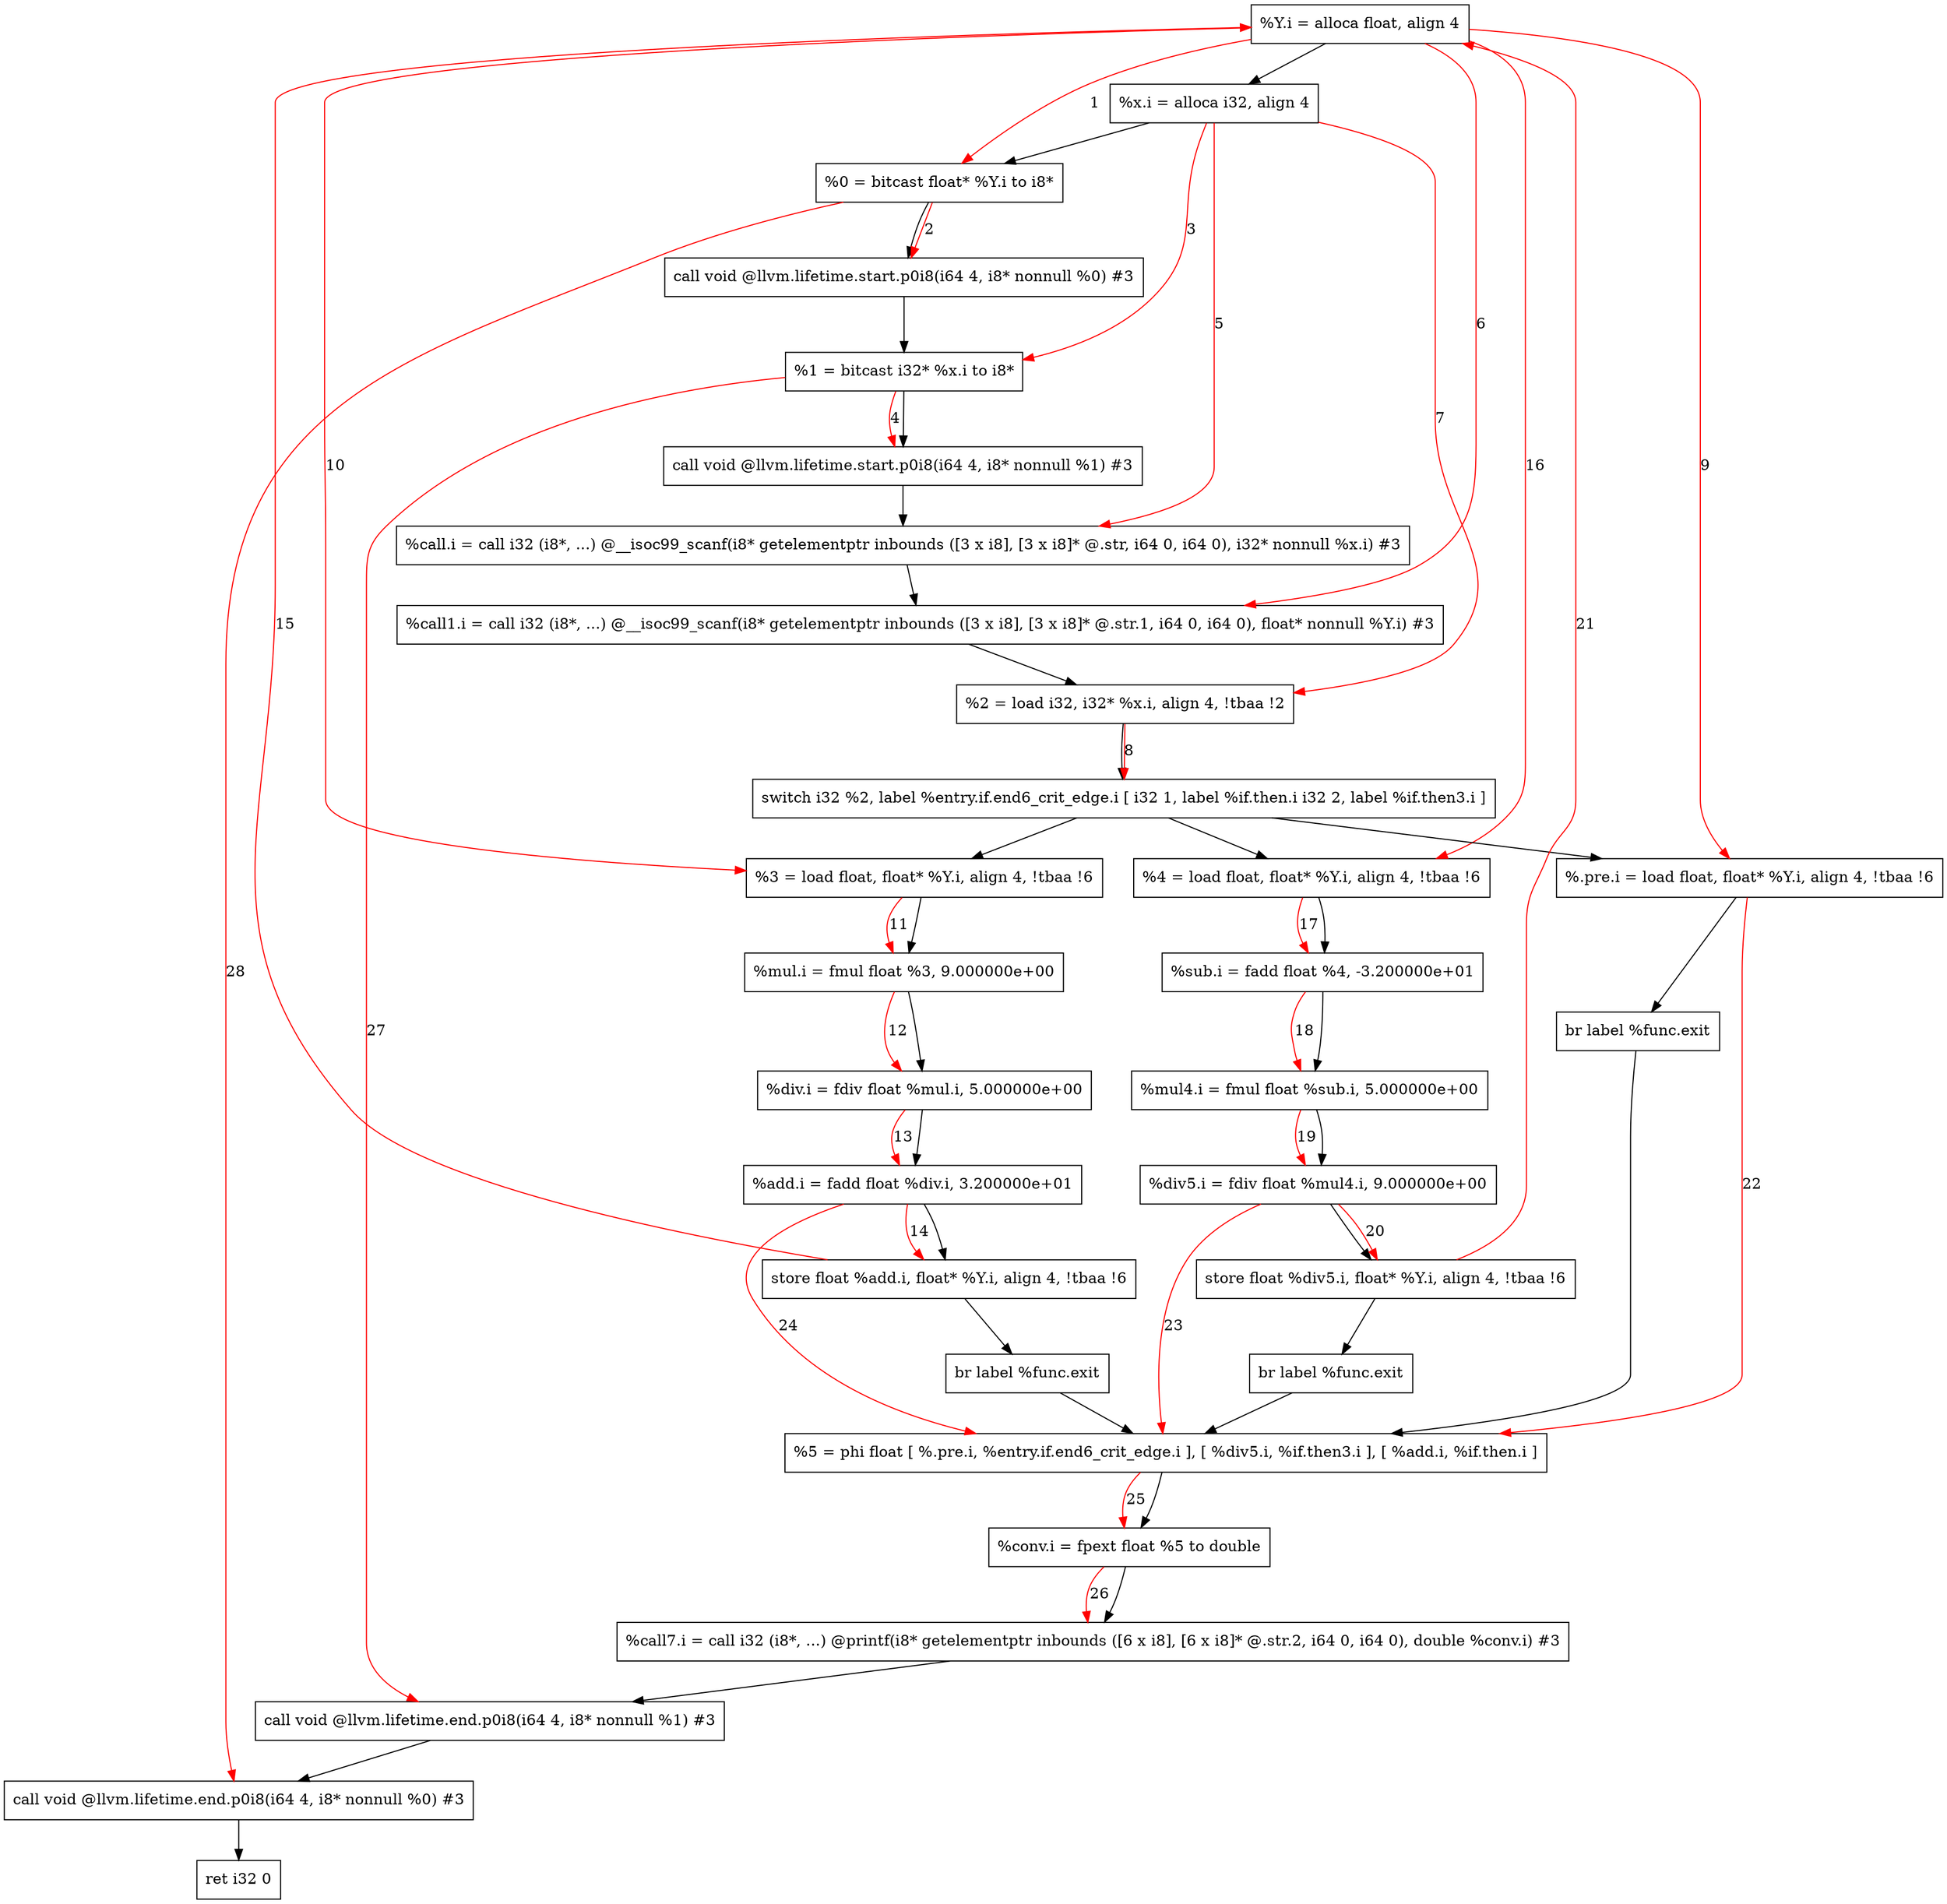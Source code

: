 digraph "CDFG for'main' function" {
	Node0x55f7fc339358[shape=record, label="  %Y.i = alloca float, align 4"]
	Node0x55f7fc3361c8[shape=record, label="  %x.i = alloca i32, align 4"]
	Node0x55f7fc339d18[shape=record, label="  %0 = bitcast float* %Y.i to i8*"]
	Node0x55f7fc339e58[shape=record, label="  call void @llvm.lifetime.start.p0i8(i64 4, i8* nonnull %0) #3"]
	Node0x55f7fc339f18[shape=record, label="  %1 = bitcast i32* %x.i to i8*"]
	Node0x55f7fc339fc8[shape=record, label="  call void @llvm.lifetime.start.p0i8(i64 4, i8* nonnull %1) #3"]
	Node0x55f7fc33a0b8[shape=record, label="  %call.i = call i32 (i8*, ...) @__isoc99_scanf(i8* getelementptr inbounds ([3 x i8], [3 x i8]* @.str, i64 0, i64 0), i32* nonnull %x.i) #3"]
	Node0x55f7fc33a1c8[shape=record, label="  %call1.i = call i32 (i8*, ...) @__isoc99_scanf(i8* getelementptr inbounds ([3 x i8], [3 x i8]* @.str.1, i64 0, i64 0), float* nonnull %Y.i) #3"]
	Node0x55f7fc33a2a8[shape=record, label="  %2 = load i32, i32* %x.i, align 4, !tbaa !2"]
	Node0x55f7fc33abb8[shape=record, label="  switch i32 %2, label %entry.if.end6_crit_edge.i [
    i32 1, label %if.then.i
    i32 2, label %if.then3.i
  ]"]
	Node0x55f7fc33a9a8[shape=record, label="  %.pre.i = load float, float* %Y.i, align 4, !tbaa !6"]
	Node0x55f7fc33adc8[shape=record, label="  br label %func.exit"]
	Node0x55f7fc33aa88[shape=record, label="  %3 = load float, float* %Y.i, align 4, !tbaa !6"]
	Node0x55f7fc33ae60[shape=record, label="  %mul.i = fmul float %3, 9.000000e+00"]
	Node0x55f7fc33aef0[shape=record, label="  %div.i = fdiv float %mul.i, 5.000000e+00"]
	Node0x55f7fc33af80[shape=record, label="  %add.i = fadd float %div.i, 3.200000e+01"]
	Node0x55f7fc33b190[shape=record, label="  store float %add.i, float* %Y.i, align 4, !tbaa !6"]
	Node0x55f7fc33b1f8[shape=record, label="  br label %func.exit"]
	Node0x55f7fc33ab68[shape=record, label="  %4 = load float, float* %Y.i, align 4, !tbaa !6"]
	Node0x55f7fc33b2e0[shape=record, label="  %sub.i = fadd float %4, -3.200000e+01"]
	Node0x55f7fc33b370[shape=record, label="  %mul4.i = fmul float %sub.i, 5.000000e+00"]
	Node0x55f7fc33b400[shape=record, label="  %div5.i = fdiv float %mul4.i, 9.000000e+00"]
	Node0x55f7fc33b470[shape=record, label="  store float %div5.i, float* %Y.i, align 4, !tbaa !6"]
	Node0x55f7fc33b4d8[shape=record, label="  br label %func.exit"]
	Node0x55f7fc33b528[shape=record, label="  %5 = phi float [ %.pre.i, %entry.if.end6_crit_edge.i ], [ %div5.i, %if.then3.i ], [ %add.i, %if.then.i ]"]
	Node0x55f7fc33ad68[shape=record, label="  %conv.i = fpext float %5 to double"]
	Node0x55f7fc33b668[shape=record, label="  %call7.i = call i32 (i8*, ...) @printf(i8* getelementptr inbounds ([6 x i8], [6 x i8]* @.str.2, i64 0, i64 0), double %conv.i) #3"]
	Node0x55f7fc33b7d8[shape=record, label="  call void @llvm.lifetime.end.p0i8(i64 4, i8* nonnull %1) #3"]
	Node0x55f7fc33b8e8[shape=record, label="  call void @llvm.lifetime.end.p0i8(i64 4, i8* nonnull %0) #3"]
	Node0x55f7fc33b9a8[shape=record, label="  ret i32 0"]
	Node0x55f7fc339358 -> Node0x55f7fc3361c8
	Node0x55f7fc3361c8 -> Node0x55f7fc339d18
	Node0x55f7fc339d18 -> Node0x55f7fc339e58
	Node0x55f7fc339e58 -> Node0x55f7fc339f18
	Node0x55f7fc339f18 -> Node0x55f7fc339fc8
	Node0x55f7fc339fc8 -> Node0x55f7fc33a0b8
	Node0x55f7fc33a0b8 -> Node0x55f7fc33a1c8
	Node0x55f7fc33a1c8 -> Node0x55f7fc33a2a8
	Node0x55f7fc33a2a8 -> Node0x55f7fc33abb8
	Node0x55f7fc33abb8 -> Node0x55f7fc33a9a8
	Node0x55f7fc33abb8 -> Node0x55f7fc33aa88
	Node0x55f7fc33abb8 -> Node0x55f7fc33ab68
	Node0x55f7fc33a9a8 -> Node0x55f7fc33adc8
	Node0x55f7fc33adc8 -> Node0x55f7fc33b528
	Node0x55f7fc33aa88 -> Node0x55f7fc33ae60
	Node0x55f7fc33ae60 -> Node0x55f7fc33aef0
	Node0x55f7fc33aef0 -> Node0x55f7fc33af80
	Node0x55f7fc33af80 -> Node0x55f7fc33b190
	Node0x55f7fc33b190 -> Node0x55f7fc33b1f8
	Node0x55f7fc33b1f8 -> Node0x55f7fc33b528
	Node0x55f7fc33ab68 -> Node0x55f7fc33b2e0
	Node0x55f7fc33b2e0 -> Node0x55f7fc33b370
	Node0x55f7fc33b370 -> Node0x55f7fc33b400
	Node0x55f7fc33b400 -> Node0x55f7fc33b470
	Node0x55f7fc33b470 -> Node0x55f7fc33b4d8
	Node0x55f7fc33b4d8 -> Node0x55f7fc33b528
	Node0x55f7fc33b528 -> Node0x55f7fc33ad68
	Node0x55f7fc33ad68 -> Node0x55f7fc33b668
	Node0x55f7fc33b668 -> Node0x55f7fc33b7d8
	Node0x55f7fc33b7d8 -> Node0x55f7fc33b8e8
	Node0x55f7fc33b8e8 -> Node0x55f7fc33b9a8
edge [color=red]
	Node0x55f7fc339358 -> Node0x55f7fc339d18[label="1"]
	Node0x55f7fc339d18 -> Node0x55f7fc339e58[label="2"]
	Node0x55f7fc3361c8 -> Node0x55f7fc339f18[label="3"]
	Node0x55f7fc339f18 -> Node0x55f7fc339fc8[label="4"]
	Node0x55f7fc3361c8 -> Node0x55f7fc33a0b8[label="5"]
	Node0x55f7fc339358 -> Node0x55f7fc33a1c8[label="6"]
	Node0x55f7fc3361c8 -> Node0x55f7fc33a2a8[label="7"]
	Node0x55f7fc33a2a8 -> Node0x55f7fc33abb8[label="8"]
	Node0x55f7fc339358 -> Node0x55f7fc33a9a8[label="9"]
	Node0x55f7fc339358 -> Node0x55f7fc33aa88[label="10"]
	Node0x55f7fc33aa88 -> Node0x55f7fc33ae60[label="11"]
	Node0x55f7fc33ae60 -> Node0x55f7fc33aef0[label="12"]
	Node0x55f7fc33aef0 -> Node0x55f7fc33af80[label="13"]
	Node0x55f7fc33af80 -> Node0x55f7fc33b190[label="14"]
	Node0x55f7fc33b190 -> Node0x55f7fc339358[label="15"]
	Node0x55f7fc339358 -> Node0x55f7fc33ab68[label="16"]
	Node0x55f7fc33ab68 -> Node0x55f7fc33b2e0[label="17"]
	Node0x55f7fc33b2e0 -> Node0x55f7fc33b370[label="18"]
	Node0x55f7fc33b370 -> Node0x55f7fc33b400[label="19"]
	Node0x55f7fc33b400 -> Node0x55f7fc33b470[label="20"]
	Node0x55f7fc33b470 -> Node0x55f7fc339358[label="21"]
	Node0x55f7fc33a9a8 -> Node0x55f7fc33b528[label="22"]
	Node0x55f7fc33b400 -> Node0x55f7fc33b528[label="23"]
	Node0x55f7fc33af80 -> Node0x55f7fc33b528[label="24"]
	Node0x55f7fc33b528 -> Node0x55f7fc33ad68[label="25"]
	Node0x55f7fc33ad68 -> Node0x55f7fc33b668[label="26"]
	Node0x55f7fc339f18 -> Node0x55f7fc33b7d8[label="27"]
	Node0x55f7fc339d18 -> Node0x55f7fc33b8e8[label="28"]
}
